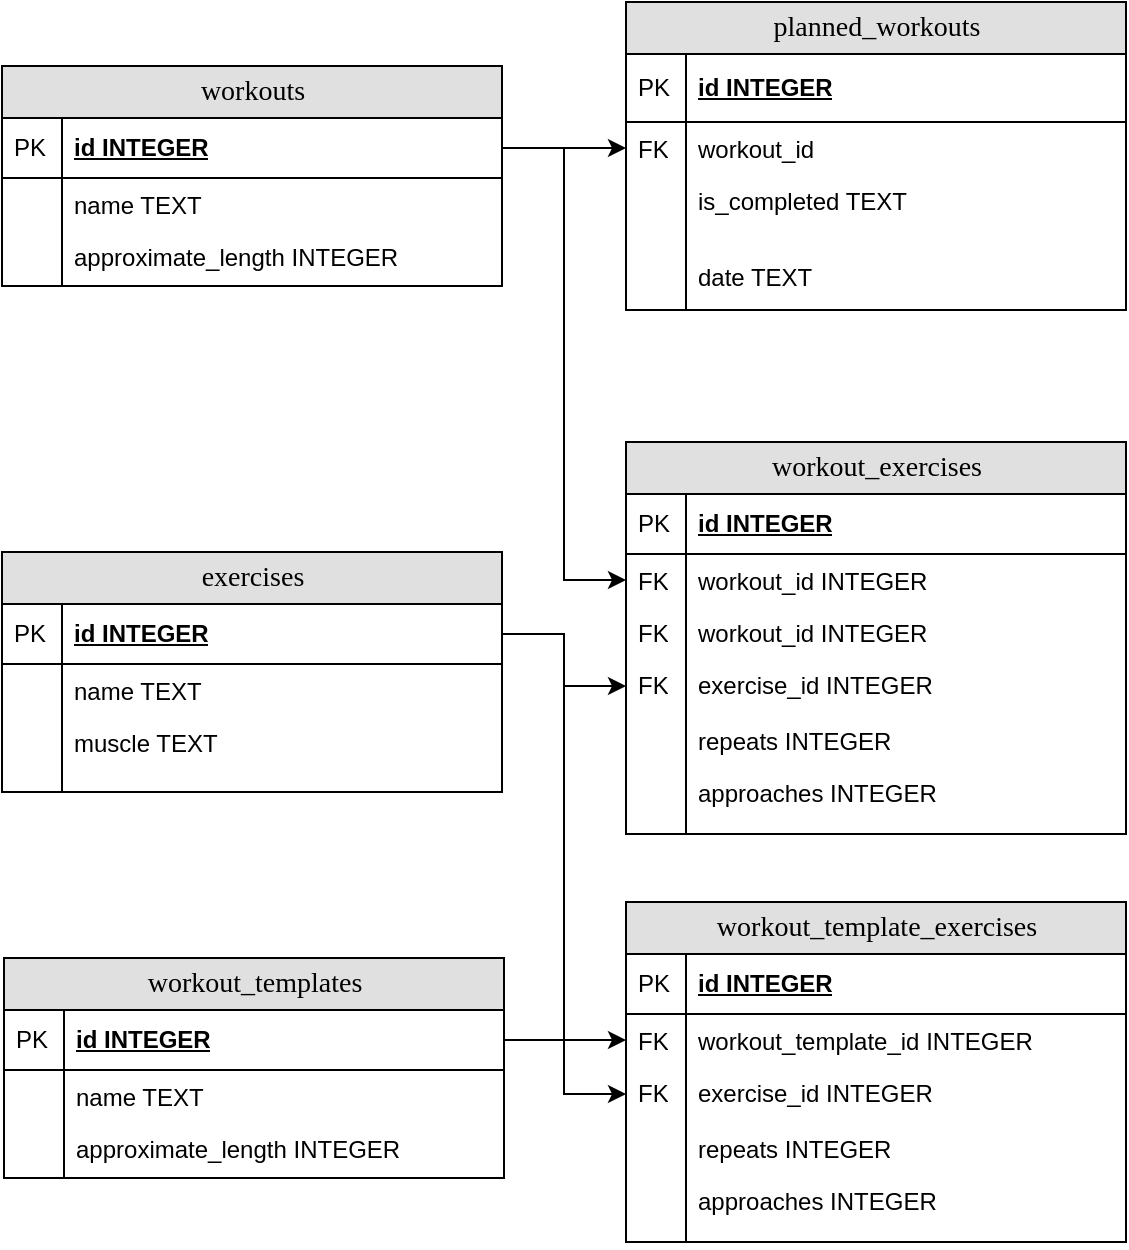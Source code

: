 <mxfile version="22.1.2" type="device">
  <diagram name="Page-1" id="e56a1550-8fbb-45ad-956c-1786394a9013">
    <mxGraphModel dx="3400" dy="1680" grid="1" gridSize="10" guides="1" tooltips="1" connect="1" arrows="1" fold="1" page="1" pageScale="1" pageWidth="1100" pageHeight="850" background="none" math="0" shadow="0">
      <root>
        <mxCell id="0" />
        <mxCell id="1" parent="0" />
        <mxCell id="2e49270ec7c68f3f-80" value="workouts" style="swimlane;html=1;fontStyle=0;childLayout=stackLayout;horizontal=1;startSize=26;fillColor=#e0e0e0;horizontalStack=0;resizeParent=1;resizeLast=0;collapsible=1;marginBottom=0;swimlaneFillColor=#ffffff;align=center;rounded=0;shadow=0;comic=0;labelBackgroundColor=none;strokeWidth=1;fontFamily=Verdana;fontSize=14" parent="1" vertex="1">
          <mxGeometry x="269" y="147" width="250" height="110" as="geometry" />
        </mxCell>
        <mxCell id="2e49270ec7c68f3f-81" value="id INTEGER" style="shape=partialRectangle;top=0;left=0;right=0;bottom=1;html=1;align=left;verticalAlign=middle;fillColor=none;spacingLeft=34;spacingRight=4;whiteSpace=wrap;overflow=hidden;rotatable=0;points=[[0,0.5],[1,0.5]];portConstraint=eastwest;dropTarget=0;fontStyle=5;" parent="2e49270ec7c68f3f-80" vertex="1">
          <mxGeometry y="26" width="250" height="30" as="geometry" />
        </mxCell>
        <mxCell id="2e49270ec7c68f3f-82" value="PK" style="shape=partialRectangle;top=0;left=0;bottom=0;html=1;fillColor=none;align=left;verticalAlign=middle;spacingLeft=4;spacingRight=4;whiteSpace=wrap;overflow=hidden;rotatable=0;points=[];portConstraint=eastwest;part=1;" parent="2e49270ec7c68f3f-81" vertex="1" connectable="0">
          <mxGeometry width="30" height="30" as="geometry" />
        </mxCell>
        <mxCell id="2e49270ec7c68f3f-83" value="name TEXT" style="shape=partialRectangle;top=0;left=0;right=0;bottom=0;html=1;align=left;verticalAlign=top;fillColor=none;spacingLeft=34;spacingRight=4;whiteSpace=wrap;overflow=hidden;rotatable=0;points=[[0,0.5],[1,0.5]];portConstraint=eastwest;dropTarget=0;" parent="2e49270ec7c68f3f-80" vertex="1">
          <mxGeometry y="56" width="250" height="26" as="geometry" />
        </mxCell>
        <mxCell id="2e49270ec7c68f3f-84" value="" style="shape=partialRectangle;top=0;left=0;bottom=0;html=1;fillColor=none;align=left;verticalAlign=top;spacingLeft=4;spacingRight=4;whiteSpace=wrap;overflow=hidden;rotatable=0;points=[];portConstraint=eastwest;part=1;" parent="2e49270ec7c68f3f-83" vertex="1" connectable="0">
          <mxGeometry width="30" height="26" as="geometry" />
        </mxCell>
        <mxCell id="2e49270ec7c68f3f-87" value="approximate_length INTEGER" style="shape=partialRectangle;top=0;left=0;right=0;bottom=0;html=1;align=left;verticalAlign=top;fillColor=none;spacingLeft=34;spacingRight=4;whiteSpace=wrap;overflow=hidden;rotatable=0;points=[[0,0.5],[1,0.5]];portConstraint=eastwest;dropTarget=0;" parent="2e49270ec7c68f3f-80" vertex="1">
          <mxGeometry y="82" width="250" height="28" as="geometry" />
        </mxCell>
        <mxCell id="2e49270ec7c68f3f-88" value="" style="shape=partialRectangle;top=0;left=0;bottom=0;html=1;fillColor=none;align=left;verticalAlign=top;spacingLeft=4;spacingRight=4;whiteSpace=wrap;overflow=hidden;rotatable=0;points=[];portConstraint=eastwest;part=1;" parent="2e49270ec7c68f3f-87" vertex="1" connectable="0">
          <mxGeometry width="30" height="28" as="geometry" />
        </mxCell>
        <mxCell id="LVxFtp3Oq3CbN3wsmhkk-7" value="workout_exercises" style="swimlane;html=1;fontStyle=0;childLayout=stackLayout;horizontal=1;startSize=26;fillColor=#e0e0e0;horizontalStack=0;resizeParent=1;resizeLast=0;collapsible=1;marginBottom=0;swimlaneFillColor=#ffffff;align=center;rounded=0;shadow=0;comic=0;labelBackgroundColor=none;strokeWidth=1;fontFamily=Verdana;fontSize=14" parent="1" vertex="1">
          <mxGeometry x="581" y="335" width="250" height="196" as="geometry" />
        </mxCell>
        <mxCell id="LVxFtp3Oq3CbN3wsmhkk-8" value="id INTEGER" style="shape=partialRectangle;top=0;left=0;right=0;bottom=1;html=1;align=left;verticalAlign=middle;fillColor=none;spacingLeft=34;spacingRight=4;whiteSpace=wrap;overflow=hidden;rotatable=0;points=[[0,0.5],[1,0.5]];portConstraint=eastwest;dropTarget=0;fontStyle=5;" parent="LVxFtp3Oq3CbN3wsmhkk-7" vertex="1">
          <mxGeometry y="26" width="250" height="30" as="geometry" />
        </mxCell>
        <mxCell id="LVxFtp3Oq3CbN3wsmhkk-9" value="PK" style="shape=partialRectangle;top=0;left=0;bottom=0;html=1;fillColor=none;align=left;verticalAlign=middle;spacingLeft=4;spacingRight=4;whiteSpace=wrap;overflow=hidden;rotatable=0;points=[];portConstraint=eastwest;part=1;" parent="LVxFtp3Oq3CbN3wsmhkk-8" vertex="1" connectable="0">
          <mxGeometry width="30" height="30" as="geometry" />
        </mxCell>
        <mxCell id="LVxFtp3Oq3CbN3wsmhkk-10" value="workout_id INTEGER" style="shape=partialRectangle;top=0;left=0;right=0;bottom=0;html=1;align=left;verticalAlign=top;fillColor=none;spacingLeft=34;spacingRight=4;whiteSpace=wrap;overflow=hidden;rotatable=0;points=[[0,0.5],[1,0.5]];portConstraint=eastwest;dropTarget=0;" parent="LVxFtp3Oq3CbN3wsmhkk-7" vertex="1">
          <mxGeometry y="56" width="250" height="26" as="geometry" />
        </mxCell>
        <mxCell id="LVxFtp3Oq3CbN3wsmhkk-11" value="FK" style="shape=partialRectangle;top=0;left=0;bottom=0;html=1;fillColor=none;align=left;verticalAlign=top;spacingLeft=4;spacingRight=4;whiteSpace=wrap;overflow=hidden;rotatable=0;points=[];portConstraint=eastwest;part=1;" parent="LVxFtp3Oq3CbN3wsmhkk-10" vertex="1" connectable="0">
          <mxGeometry width="30" height="26" as="geometry" />
        </mxCell>
        <mxCell id="PP5xFTDmCJvI1x0iWZ2a-24" value="workout_id INTEGER" style="shape=partialRectangle;top=0;left=0;right=0;bottom=0;html=1;align=left;verticalAlign=top;fillColor=none;spacingLeft=34;spacingRight=4;whiteSpace=wrap;overflow=hidden;rotatable=0;points=[[0,0.5],[1,0.5]];portConstraint=eastwest;dropTarget=0;" vertex="1" parent="LVxFtp3Oq3CbN3wsmhkk-7">
          <mxGeometry y="82" width="250" height="26" as="geometry" />
        </mxCell>
        <mxCell id="PP5xFTDmCJvI1x0iWZ2a-25" value="FK" style="shape=partialRectangle;top=0;left=0;bottom=0;html=1;fillColor=none;align=left;verticalAlign=top;spacingLeft=4;spacingRight=4;whiteSpace=wrap;overflow=hidden;rotatable=0;points=[];portConstraint=eastwest;part=1;" vertex="1" connectable="0" parent="PP5xFTDmCJvI1x0iWZ2a-24">
          <mxGeometry width="30" height="26" as="geometry" />
        </mxCell>
        <mxCell id="LVxFtp3Oq3CbN3wsmhkk-12" value="exercise_id INTEGER" style="shape=partialRectangle;top=0;left=0;right=0;bottom=0;html=1;align=left;verticalAlign=top;fillColor=none;spacingLeft=34;spacingRight=4;whiteSpace=wrap;overflow=hidden;rotatable=0;points=[[0,0.5],[1,0.5]];portConstraint=eastwest;dropTarget=0;" parent="LVxFtp3Oq3CbN3wsmhkk-7" vertex="1">
          <mxGeometry y="108" width="250" height="28" as="geometry" />
        </mxCell>
        <mxCell id="LVxFtp3Oq3CbN3wsmhkk-13" value="FK" style="shape=partialRectangle;top=0;left=0;bottom=0;html=1;fillColor=none;align=left;verticalAlign=top;spacingLeft=4;spacingRight=4;whiteSpace=wrap;overflow=hidden;rotatable=0;points=[];portConstraint=eastwest;part=1;" parent="LVxFtp3Oq3CbN3wsmhkk-12" vertex="1" connectable="0">
          <mxGeometry width="30" height="28" as="geometry" />
        </mxCell>
        <mxCell id="LVxFtp3Oq3CbN3wsmhkk-14" value="repeats INTEGER" style="shape=partialRectangle;top=0;left=0;right=0;bottom=0;html=1;align=left;verticalAlign=top;fillColor=none;spacingLeft=34;spacingRight=4;whiteSpace=wrap;overflow=hidden;rotatable=0;points=[[0,0.5],[1,0.5]];portConstraint=eastwest;dropTarget=0;" parent="LVxFtp3Oq3CbN3wsmhkk-7" vertex="1">
          <mxGeometry y="136" width="250" height="26" as="geometry" />
        </mxCell>
        <mxCell id="LVxFtp3Oq3CbN3wsmhkk-15" value="" style="shape=partialRectangle;top=0;left=0;bottom=0;html=1;fillColor=none;align=left;verticalAlign=top;spacingLeft=4;spacingRight=4;whiteSpace=wrap;overflow=hidden;rotatable=0;points=[];portConstraint=eastwest;part=1;" parent="LVxFtp3Oq3CbN3wsmhkk-14" vertex="1" connectable="0">
          <mxGeometry width="30" height="26" as="geometry" />
        </mxCell>
        <mxCell id="LVxFtp3Oq3CbN3wsmhkk-16" value="approaches INTEGER" style="shape=partialRectangle;top=0;left=0;right=0;bottom=0;html=1;align=left;verticalAlign=top;fillColor=none;spacingLeft=34;spacingRight=4;whiteSpace=wrap;overflow=hidden;rotatable=0;points=[[0,0.5],[1,0.5]];portConstraint=eastwest;dropTarget=0;" parent="LVxFtp3Oq3CbN3wsmhkk-7" vertex="1">
          <mxGeometry y="162" width="250" height="34" as="geometry" />
        </mxCell>
        <mxCell id="LVxFtp3Oq3CbN3wsmhkk-17" value="" style="shape=partialRectangle;top=0;left=0;bottom=0;html=1;fillColor=none;align=left;verticalAlign=top;spacingLeft=4;spacingRight=4;whiteSpace=wrap;overflow=hidden;rotatable=0;points=[];portConstraint=eastwest;part=1;" parent="LVxFtp3Oq3CbN3wsmhkk-16" vertex="1" connectable="0">
          <mxGeometry width="30" height="34" as="geometry" />
        </mxCell>
        <mxCell id="LVxFtp3Oq3CbN3wsmhkk-18" value="exercises" style="swimlane;html=1;fontStyle=0;childLayout=stackLayout;horizontal=1;startSize=26;fillColor=#e0e0e0;horizontalStack=0;resizeParent=1;resizeLast=0;collapsible=1;marginBottom=0;swimlaneFillColor=#ffffff;align=center;rounded=0;shadow=0;comic=0;labelBackgroundColor=none;strokeWidth=1;fontFamily=Verdana;fontSize=14" parent="1" vertex="1">
          <mxGeometry x="269" y="390" width="250" height="120" as="geometry" />
        </mxCell>
        <mxCell id="LVxFtp3Oq3CbN3wsmhkk-19" value="id INTEGER" style="shape=partialRectangle;top=0;left=0;right=0;bottom=1;html=1;align=left;verticalAlign=middle;fillColor=none;spacingLeft=34;spacingRight=4;whiteSpace=wrap;overflow=hidden;rotatable=0;points=[[0,0.5],[1,0.5]];portConstraint=eastwest;dropTarget=0;fontStyle=5;" parent="LVxFtp3Oq3CbN3wsmhkk-18" vertex="1">
          <mxGeometry y="26" width="250" height="30" as="geometry" />
        </mxCell>
        <mxCell id="LVxFtp3Oq3CbN3wsmhkk-20" value="PK" style="shape=partialRectangle;top=0;left=0;bottom=0;html=1;fillColor=none;align=left;verticalAlign=middle;spacingLeft=4;spacingRight=4;whiteSpace=wrap;overflow=hidden;rotatable=0;points=[];portConstraint=eastwest;part=1;" parent="LVxFtp3Oq3CbN3wsmhkk-19" vertex="1" connectable="0">
          <mxGeometry width="30" height="30" as="geometry" />
        </mxCell>
        <mxCell id="LVxFtp3Oq3CbN3wsmhkk-21" value="name TEXT" style="shape=partialRectangle;top=0;left=0;right=0;bottom=0;html=1;align=left;verticalAlign=top;fillColor=none;spacingLeft=34;spacingRight=4;whiteSpace=wrap;overflow=hidden;rotatable=0;points=[[0,0.5],[1,0.5]];portConstraint=eastwest;dropTarget=0;" parent="LVxFtp3Oq3CbN3wsmhkk-18" vertex="1">
          <mxGeometry y="56" width="250" height="26" as="geometry" />
        </mxCell>
        <mxCell id="LVxFtp3Oq3CbN3wsmhkk-22" value="" style="shape=partialRectangle;top=0;left=0;bottom=0;html=1;fillColor=none;align=left;verticalAlign=top;spacingLeft=4;spacingRight=4;whiteSpace=wrap;overflow=hidden;rotatable=0;points=[];portConstraint=eastwest;part=1;" parent="LVxFtp3Oq3CbN3wsmhkk-21" vertex="1" connectable="0">
          <mxGeometry width="30" height="26" as="geometry" />
        </mxCell>
        <mxCell id="LVxFtp3Oq3CbN3wsmhkk-23" value="muscle TEXT" style="shape=partialRectangle;top=0;left=0;right=0;bottom=0;html=1;align=left;verticalAlign=top;fillColor=none;spacingLeft=34;spacingRight=4;whiteSpace=wrap;overflow=hidden;rotatable=0;points=[[0,0.5],[1,0.5]];portConstraint=eastwest;dropTarget=0;" parent="LVxFtp3Oq3CbN3wsmhkk-18" vertex="1">
          <mxGeometry y="82" width="250" height="28" as="geometry" />
        </mxCell>
        <mxCell id="LVxFtp3Oq3CbN3wsmhkk-24" value="" style="shape=partialRectangle;top=0;left=0;bottom=0;html=1;fillColor=none;align=left;verticalAlign=top;spacingLeft=4;spacingRight=4;whiteSpace=wrap;overflow=hidden;rotatable=0;points=[];portConstraint=eastwest;part=1;" parent="LVxFtp3Oq3CbN3wsmhkk-23" vertex="1" connectable="0">
          <mxGeometry width="30" height="28" as="geometry" />
        </mxCell>
        <mxCell id="LVxFtp3Oq3CbN3wsmhkk-27" value="" style="shape=partialRectangle;top=0;left=0;right=0;bottom=0;html=1;align=left;verticalAlign=top;fillColor=none;spacingLeft=34;spacingRight=4;whiteSpace=wrap;overflow=hidden;rotatable=0;points=[[0,0.5],[1,0.5]];portConstraint=eastwest;dropTarget=0;" parent="LVxFtp3Oq3CbN3wsmhkk-18" vertex="1">
          <mxGeometry y="110" width="250" height="10" as="geometry" />
        </mxCell>
        <mxCell id="LVxFtp3Oq3CbN3wsmhkk-28" value="" style="shape=partialRectangle;top=0;left=0;bottom=0;html=1;fillColor=none;align=left;verticalAlign=top;spacingLeft=4;spacingRight=4;whiteSpace=wrap;overflow=hidden;rotatable=0;points=[];portConstraint=eastwest;part=1;" parent="LVxFtp3Oq3CbN3wsmhkk-27" vertex="1" connectable="0">
          <mxGeometry width="30" height="10" as="geometry" />
        </mxCell>
        <mxCell id="LVxFtp3Oq3CbN3wsmhkk-33" style="edgeStyle=orthogonalEdgeStyle;rounded=0;orthogonalLoop=1;jettySize=auto;html=1;entryX=0;entryY=0.5;entryDx=0;entryDy=0;" parent="1" source="LVxFtp3Oq3CbN3wsmhkk-19" target="LVxFtp3Oq3CbN3wsmhkk-12" edge="1">
          <mxGeometry relative="1" as="geometry" />
        </mxCell>
        <mxCell id="LVxFtp3Oq3CbN3wsmhkk-34" style="edgeStyle=orthogonalEdgeStyle;rounded=0;orthogonalLoop=1;jettySize=auto;html=1;exitX=1;exitY=0.5;exitDx=0;exitDy=0;entryX=0;entryY=0.5;entryDx=0;entryDy=0;" parent="1" source="2e49270ec7c68f3f-81" target="LVxFtp3Oq3CbN3wsmhkk-10" edge="1">
          <mxGeometry relative="1" as="geometry" />
        </mxCell>
        <mxCell id="sUbEJ_gkhlNMki_CUB3S-1" value="planned_workouts" style="swimlane;html=1;fontStyle=0;childLayout=stackLayout;horizontal=1;startSize=26;fillColor=#e0e0e0;horizontalStack=0;resizeParent=1;resizeLast=0;collapsible=1;marginBottom=0;swimlaneFillColor=#ffffff;align=center;rounded=0;shadow=0;comic=0;labelBackgroundColor=none;strokeWidth=1;fontFamily=Verdana;fontSize=14" parent="1" vertex="1">
          <mxGeometry x="581" y="115" width="250" height="154" as="geometry" />
        </mxCell>
        <mxCell id="sUbEJ_gkhlNMki_CUB3S-2" value="id INTEGER" style="shape=partialRectangle;top=0;left=0;right=0;bottom=1;html=1;align=left;verticalAlign=middle;fillColor=none;spacingLeft=34;spacingRight=4;whiteSpace=wrap;overflow=hidden;rotatable=0;points=[[0,0.5],[1,0.5]];portConstraint=eastwest;dropTarget=0;fontStyle=5;" parent="sUbEJ_gkhlNMki_CUB3S-1" vertex="1">
          <mxGeometry y="26" width="250" height="34" as="geometry" />
        </mxCell>
        <mxCell id="sUbEJ_gkhlNMki_CUB3S-3" value="PK" style="shape=partialRectangle;top=0;left=0;bottom=0;html=1;fillColor=none;align=left;verticalAlign=middle;spacingLeft=4;spacingRight=4;whiteSpace=wrap;overflow=hidden;rotatable=0;points=[];portConstraint=eastwest;part=1;" parent="sUbEJ_gkhlNMki_CUB3S-2" vertex="1" connectable="0">
          <mxGeometry width="30" height="34" as="geometry" />
        </mxCell>
        <mxCell id="sUbEJ_gkhlNMki_CUB3S-8" value="workout_id" style="shape=partialRectangle;top=0;left=0;right=0;bottom=0;html=1;align=left;verticalAlign=top;fillColor=none;spacingLeft=34;spacingRight=4;whiteSpace=wrap;overflow=hidden;rotatable=0;points=[[0,0.5],[1,0.5]];portConstraint=eastwest;dropTarget=0;" parent="sUbEJ_gkhlNMki_CUB3S-1" vertex="1">
          <mxGeometry y="60" width="250" height="26" as="geometry" />
        </mxCell>
        <mxCell id="sUbEJ_gkhlNMki_CUB3S-9" value="FK" style="shape=partialRectangle;top=0;left=0;bottom=0;html=1;fillColor=none;align=left;verticalAlign=top;spacingLeft=4;spacingRight=4;whiteSpace=wrap;overflow=hidden;rotatable=0;points=[];portConstraint=eastwest;part=1;" parent="sUbEJ_gkhlNMki_CUB3S-8" vertex="1" connectable="0">
          <mxGeometry width="30" height="26" as="geometry" />
        </mxCell>
        <mxCell id="sUbEJ_gkhlNMki_CUB3S-6" value="is_completed TEXT" style="shape=partialRectangle;top=0;left=0;right=0;bottom=0;html=1;align=left;verticalAlign=top;fillColor=none;spacingLeft=34;spacingRight=4;whiteSpace=wrap;overflow=hidden;rotatable=0;points=[[0,0.5],[1,0.5]];portConstraint=eastwest;dropTarget=0;" parent="sUbEJ_gkhlNMki_CUB3S-1" vertex="1">
          <mxGeometry y="86" width="250" height="38" as="geometry" />
        </mxCell>
        <mxCell id="sUbEJ_gkhlNMki_CUB3S-7" value="" style="shape=partialRectangle;top=0;left=0;bottom=0;html=1;fillColor=none;align=left;verticalAlign=top;spacingLeft=4;spacingRight=4;whiteSpace=wrap;overflow=hidden;rotatable=0;points=[];portConstraint=eastwest;part=1;" parent="sUbEJ_gkhlNMki_CUB3S-6" vertex="1" connectable="0">
          <mxGeometry width="30" height="38" as="geometry" />
        </mxCell>
        <mxCell id="sUbEJ_gkhlNMki_CUB3S-4" value="date TEXT" style="shape=partialRectangle;top=0;left=0;right=0;bottom=0;html=1;align=left;verticalAlign=top;fillColor=none;spacingLeft=34;spacingRight=4;whiteSpace=wrap;overflow=hidden;rotatable=0;points=[[0,0.5],[1,0.5]];portConstraint=eastwest;dropTarget=0;" parent="sUbEJ_gkhlNMki_CUB3S-1" vertex="1">
          <mxGeometry y="124" width="250" height="30" as="geometry" />
        </mxCell>
        <mxCell id="sUbEJ_gkhlNMki_CUB3S-5" value="" style="shape=partialRectangle;top=0;left=0;bottom=0;html=1;fillColor=none;align=left;verticalAlign=top;spacingLeft=4;spacingRight=4;whiteSpace=wrap;overflow=hidden;rotatable=0;points=[];portConstraint=eastwest;part=1;" parent="sUbEJ_gkhlNMki_CUB3S-4" vertex="1" connectable="0">
          <mxGeometry width="30" height="30" as="geometry" />
        </mxCell>
        <mxCell id="sUbEJ_gkhlNMki_CUB3S-12" style="edgeStyle=orthogonalEdgeStyle;rounded=0;orthogonalLoop=1;jettySize=auto;html=1;exitX=1;exitY=0.5;exitDx=0;exitDy=0;entryX=0;entryY=0.5;entryDx=0;entryDy=0;" parent="1" source="2e49270ec7c68f3f-81" target="sUbEJ_gkhlNMki_CUB3S-8" edge="1">
          <mxGeometry relative="1" as="geometry" />
        </mxCell>
        <mxCell id="PP5xFTDmCJvI1x0iWZ2a-1" value="workout_templates&lt;br&gt;" style="swimlane;html=1;fontStyle=0;childLayout=stackLayout;horizontal=1;startSize=26;fillColor=#e0e0e0;horizontalStack=0;resizeParent=1;resizeLast=0;collapsible=1;marginBottom=0;swimlaneFillColor=#ffffff;align=center;rounded=0;shadow=0;comic=0;labelBackgroundColor=none;strokeWidth=1;fontFamily=Verdana;fontSize=14" vertex="1" parent="1">
          <mxGeometry x="270" y="593" width="250" height="110" as="geometry" />
        </mxCell>
        <mxCell id="PP5xFTDmCJvI1x0iWZ2a-2" value="id INTEGER" style="shape=partialRectangle;top=0;left=0;right=0;bottom=1;html=1;align=left;verticalAlign=middle;fillColor=none;spacingLeft=34;spacingRight=4;whiteSpace=wrap;overflow=hidden;rotatable=0;points=[[0,0.5],[1,0.5]];portConstraint=eastwest;dropTarget=0;fontStyle=5;" vertex="1" parent="PP5xFTDmCJvI1x0iWZ2a-1">
          <mxGeometry y="26" width="250" height="30" as="geometry" />
        </mxCell>
        <mxCell id="PP5xFTDmCJvI1x0iWZ2a-3" value="PK" style="shape=partialRectangle;top=0;left=0;bottom=0;html=1;fillColor=none;align=left;verticalAlign=middle;spacingLeft=4;spacingRight=4;whiteSpace=wrap;overflow=hidden;rotatable=0;points=[];portConstraint=eastwest;part=1;" vertex="1" connectable="0" parent="PP5xFTDmCJvI1x0iWZ2a-2">
          <mxGeometry width="30" height="30" as="geometry" />
        </mxCell>
        <mxCell id="PP5xFTDmCJvI1x0iWZ2a-4" value="name TEXT" style="shape=partialRectangle;top=0;left=0;right=0;bottom=0;html=1;align=left;verticalAlign=top;fillColor=none;spacingLeft=34;spacingRight=4;whiteSpace=wrap;overflow=hidden;rotatable=0;points=[[0,0.5],[1,0.5]];portConstraint=eastwest;dropTarget=0;" vertex="1" parent="PP5xFTDmCJvI1x0iWZ2a-1">
          <mxGeometry y="56" width="250" height="26" as="geometry" />
        </mxCell>
        <mxCell id="PP5xFTDmCJvI1x0iWZ2a-5" value="" style="shape=partialRectangle;top=0;left=0;bottom=0;html=1;fillColor=none;align=left;verticalAlign=top;spacingLeft=4;spacingRight=4;whiteSpace=wrap;overflow=hidden;rotatable=0;points=[];portConstraint=eastwest;part=1;" vertex="1" connectable="0" parent="PP5xFTDmCJvI1x0iWZ2a-4">
          <mxGeometry width="30" height="26" as="geometry" />
        </mxCell>
        <mxCell id="PP5xFTDmCJvI1x0iWZ2a-6" value="approximate_length INTEGER" style="shape=partialRectangle;top=0;left=0;right=0;bottom=0;html=1;align=left;verticalAlign=top;fillColor=none;spacingLeft=34;spacingRight=4;whiteSpace=wrap;overflow=hidden;rotatable=0;points=[[0,0.5],[1,0.5]];portConstraint=eastwest;dropTarget=0;" vertex="1" parent="PP5xFTDmCJvI1x0iWZ2a-1">
          <mxGeometry y="82" width="250" height="28" as="geometry" />
        </mxCell>
        <mxCell id="PP5xFTDmCJvI1x0iWZ2a-7" value="" style="shape=partialRectangle;top=0;left=0;bottom=0;html=1;fillColor=none;align=left;verticalAlign=top;spacingLeft=4;spacingRight=4;whiteSpace=wrap;overflow=hidden;rotatable=0;points=[];portConstraint=eastwest;part=1;" vertex="1" connectable="0" parent="PP5xFTDmCJvI1x0iWZ2a-6">
          <mxGeometry width="30" height="28" as="geometry" />
        </mxCell>
        <mxCell id="PP5xFTDmCJvI1x0iWZ2a-10" value="workout_template_exercises" style="swimlane;html=1;fontStyle=0;childLayout=stackLayout;horizontal=1;startSize=26;fillColor=#e0e0e0;horizontalStack=0;resizeParent=1;resizeLast=0;collapsible=1;marginBottom=0;swimlaneFillColor=#ffffff;align=center;rounded=0;shadow=0;comic=0;labelBackgroundColor=none;strokeWidth=1;fontFamily=Verdana;fontSize=14" vertex="1" parent="1">
          <mxGeometry x="581" y="565" width="250" height="170" as="geometry" />
        </mxCell>
        <mxCell id="PP5xFTDmCJvI1x0iWZ2a-11" value="id INTEGER" style="shape=partialRectangle;top=0;left=0;right=0;bottom=1;html=1;align=left;verticalAlign=middle;fillColor=none;spacingLeft=34;spacingRight=4;whiteSpace=wrap;overflow=hidden;rotatable=0;points=[[0,0.5],[1,0.5]];portConstraint=eastwest;dropTarget=0;fontStyle=5;" vertex="1" parent="PP5xFTDmCJvI1x0iWZ2a-10">
          <mxGeometry y="26" width="250" height="30" as="geometry" />
        </mxCell>
        <mxCell id="PP5xFTDmCJvI1x0iWZ2a-12" value="PK" style="shape=partialRectangle;top=0;left=0;bottom=0;html=1;fillColor=none;align=left;verticalAlign=middle;spacingLeft=4;spacingRight=4;whiteSpace=wrap;overflow=hidden;rotatable=0;points=[];portConstraint=eastwest;part=1;" vertex="1" connectable="0" parent="PP5xFTDmCJvI1x0iWZ2a-11">
          <mxGeometry width="30" height="30" as="geometry" />
        </mxCell>
        <mxCell id="PP5xFTDmCJvI1x0iWZ2a-13" value="workout_template_id INTEGER" style="shape=partialRectangle;top=0;left=0;right=0;bottom=0;html=1;align=left;verticalAlign=top;fillColor=none;spacingLeft=34;spacingRight=4;whiteSpace=wrap;overflow=hidden;rotatable=0;points=[[0,0.5],[1,0.5]];portConstraint=eastwest;dropTarget=0;" vertex="1" parent="PP5xFTDmCJvI1x0iWZ2a-10">
          <mxGeometry y="56" width="250" height="26" as="geometry" />
        </mxCell>
        <mxCell id="PP5xFTDmCJvI1x0iWZ2a-14" value="FK" style="shape=partialRectangle;top=0;left=0;bottom=0;html=1;fillColor=none;align=left;verticalAlign=top;spacingLeft=4;spacingRight=4;whiteSpace=wrap;overflow=hidden;rotatable=0;points=[];portConstraint=eastwest;part=1;" vertex="1" connectable="0" parent="PP5xFTDmCJvI1x0iWZ2a-13">
          <mxGeometry width="30" height="26" as="geometry" />
        </mxCell>
        <mxCell id="PP5xFTDmCJvI1x0iWZ2a-15" value="exercise_id INTEGER" style="shape=partialRectangle;top=0;left=0;right=0;bottom=0;html=1;align=left;verticalAlign=top;fillColor=none;spacingLeft=34;spacingRight=4;whiteSpace=wrap;overflow=hidden;rotatable=0;points=[[0,0.5],[1,0.5]];portConstraint=eastwest;dropTarget=0;" vertex="1" parent="PP5xFTDmCJvI1x0iWZ2a-10">
          <mxGeometry y="82" width="250" height="28" as="geometry" />
        </mxCell>
        <mxCell id="PP5xFTDmCJvI1x0iWZ2a-16" value="FK" style="shape=partialRectangle;top=0;left=0;bottom=0;html=1;fillColor=none;align=left;verticalAlign=top;spacingLeft=4;spacingRight=4;whiteSpace=wrap;overflow=hidden;rotatable=0;points=[];portConstraint=eastwest;part=1;" vertex="1" connectable="0" parent="PP5xFTDmCJvI1x0iWZ2a-15">
          <mxGeometry width="30" height="28" as="geometry" />
        </mxCell>
        <mxCell id="PP5xFTDmCJvI1x0iWZ2a-17" value="repeats INTEGER" style="shape=partialRectangle;top=0;left=0;right=0;bottom=0;html=1;align=left;verticalAlign=top;fillColor=none;spacingLeft=34;spacingRight=4;whiteSpace=wrap;overflow=hidden;rotatable=0;points=[[0,0.5],[1,0.5]];portConstraint=eastwest;dropTarget=0;" vertex="1" parent="PP5xFTDmCJvI1x0iWZ2a-10">
          <mxGeometry y="110" width="250" height="26" as="geometry" />
        </mxCell>
        <mxCell id="PP5xFTDmCJvI1x0iWZ2a-18" value="" style="shape=partialRectangle;top=0;left=0;bottom=0;html=1;fillColor=none;align=left;verticalAlign=top;spacingLeft=4;spacingRight=4;whiteSpace=wrap;overflow=hidden;rotatable=0;points=[];portConstraint=eastwest;part=1;" vertex="1" connectable="0" parent="PP5xFTDmCJvI1x0iWZ2a-17">
          <mxGeometry width="30" height="26" as="geometry" />
        </mxCell>
        <mxCell id="PP5xFTDmCJvI1x0iWZ2a-19" value="approaches INTEGER" style="shape=partialRectangle;top=0;left=0;right=0;bottom=0;html=1;align=left;verticalAlign=top;fillColor=none;spacingLeft=34;spacingRight=4;whiteSpace=wrap;overflow=hidden;rotatable=0;points=[[0,0.5],[1,0.5]];portConstraint=eastwest;dropTarget=0;" vertex="1" parent="PP5xFTDmCJvI1x0iWZ2a-10">
          <mxGeometry y="136" width="250" height="34" as="geometry" />
        </mxCell>
        <mxCell id="PP5xFTDmCJvI1x0iWZ2a-20" value="" style="shape=partialRectangle;top=0;left=0;bottom=0;html=1;fillColor=none;align=left;verticalAlign=top;spacingLeft=4;spacingRight=4;whiteSpace=wrap;overflow=hidden;rotatable=0;points=[];portConstraint=eastwest;part=1;" vertex="1" connectable="0" parent="PP5xFTDmCJvI1x0iWZ2a-19">
          <mxGeometry width="30" height="34" as="geometry" />
        </mxCell>
        <mxCell id="PP5xFTDmCJvI1x0iWZ2a-22" style="edgeStyle=orthogonalEdgeStyle;rounded=0;orthogonalLoop=1;jettySize=auto;html=1;exitX=1;exitY=0.5;exitDx=0;exitDy=0;entryX=0;entryY=0.5;entryDx=0;entryDy=0;" edge="1" parent="1" source="LVxFtp3Oq3CbN3wsmhkk-19" target="PP5xFTDmCJvI1x0iWZ2a-15">
          <mxGeometry relative="1" as="geometry" />
        </mxCell>
        <mxCell id="PP5xFTDmCJvI1x0iWZ2a-23" style="edgeStyle=orthogonalEdgeStyle;rounded=0;orthogonalLoop=1;jettySize=auto;html=1;exitX=1;exitY=0.5;exitDx=0;exitDy=0;entryX=0;entryY=0.5;entryDx=0;entryDy=0;" edge="1" parent="1" source="PP5xFTDmCJvI1x0iWZ2a-2" target="PP5xFTDmCJvI1x0iWZ2a-13">
          <mxGeometry relative="1" as="geometry" />
        </mxCell>
      </root>
    </mxGraphModel>
  </diagram>
</mxfile>
